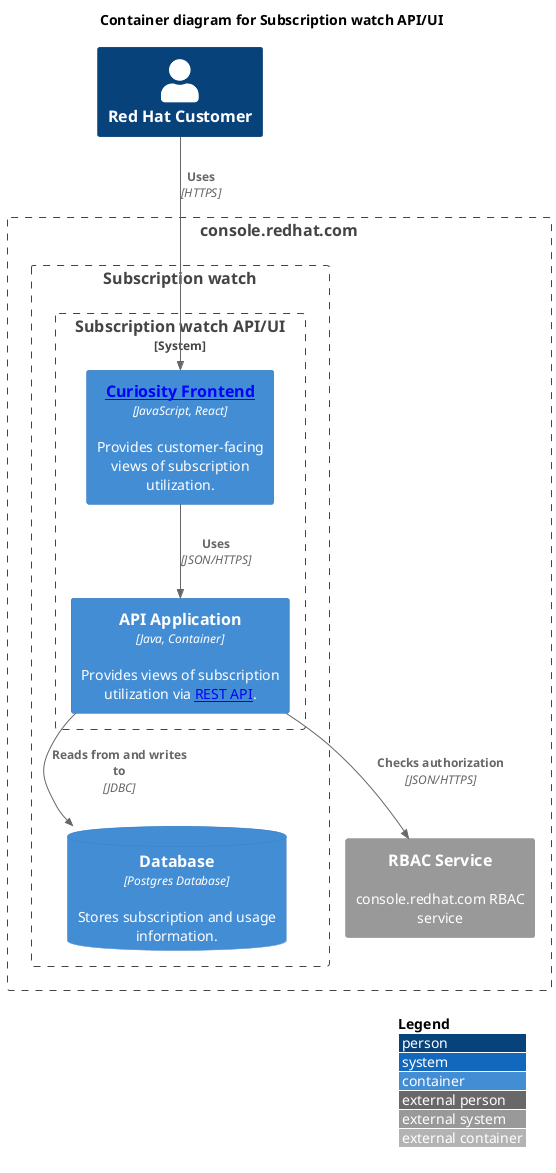 @startuml
!include <C4/C4_Container>

LAYOUT_WITH_LEGEND()

title Container diagram for Subscription watch API/UI

Person(customer, "Red Hat Customer")

Boundary(crc, console.redhat.com) {
  Boundary(swatch, "Subscription watch") {
    System_Boundary(ui, "Subscription watch API/UI") {
      Container(api, "API Application", "Java, Container", "Provides views of subscription utilization via [[https://github.com/RedHatInsights/rhsm-subscriptions/blob/main/api/rhsm-subscriptions-api-spec.yaml REST API]].")
      Container(curiosity, "[[https://github.com/RedHatInsights/curiosity-frontend Curiosity Frontend]]", "JavaScript, React", "Provides customer-facing views of subscription utilization.")
    }
    ContainerDb(db, "Database", "Postgres Database", "Stores subscription and usage information.")
  }
  System_Ext(rbac, "RBAC Service", "console.redhat.com RBAC service")
}

' frontend dataflow
Rel(customer, curiosity, "Uses", "HTTPS")
Rel(curiosity, api, "Uses", "JSON/HTTPS")
Rel(api, rbac, "Checks authorization", "JSON/HTTPS")
Rel(api, db, "Reads from and writes to", "JDBC")
@enduml
